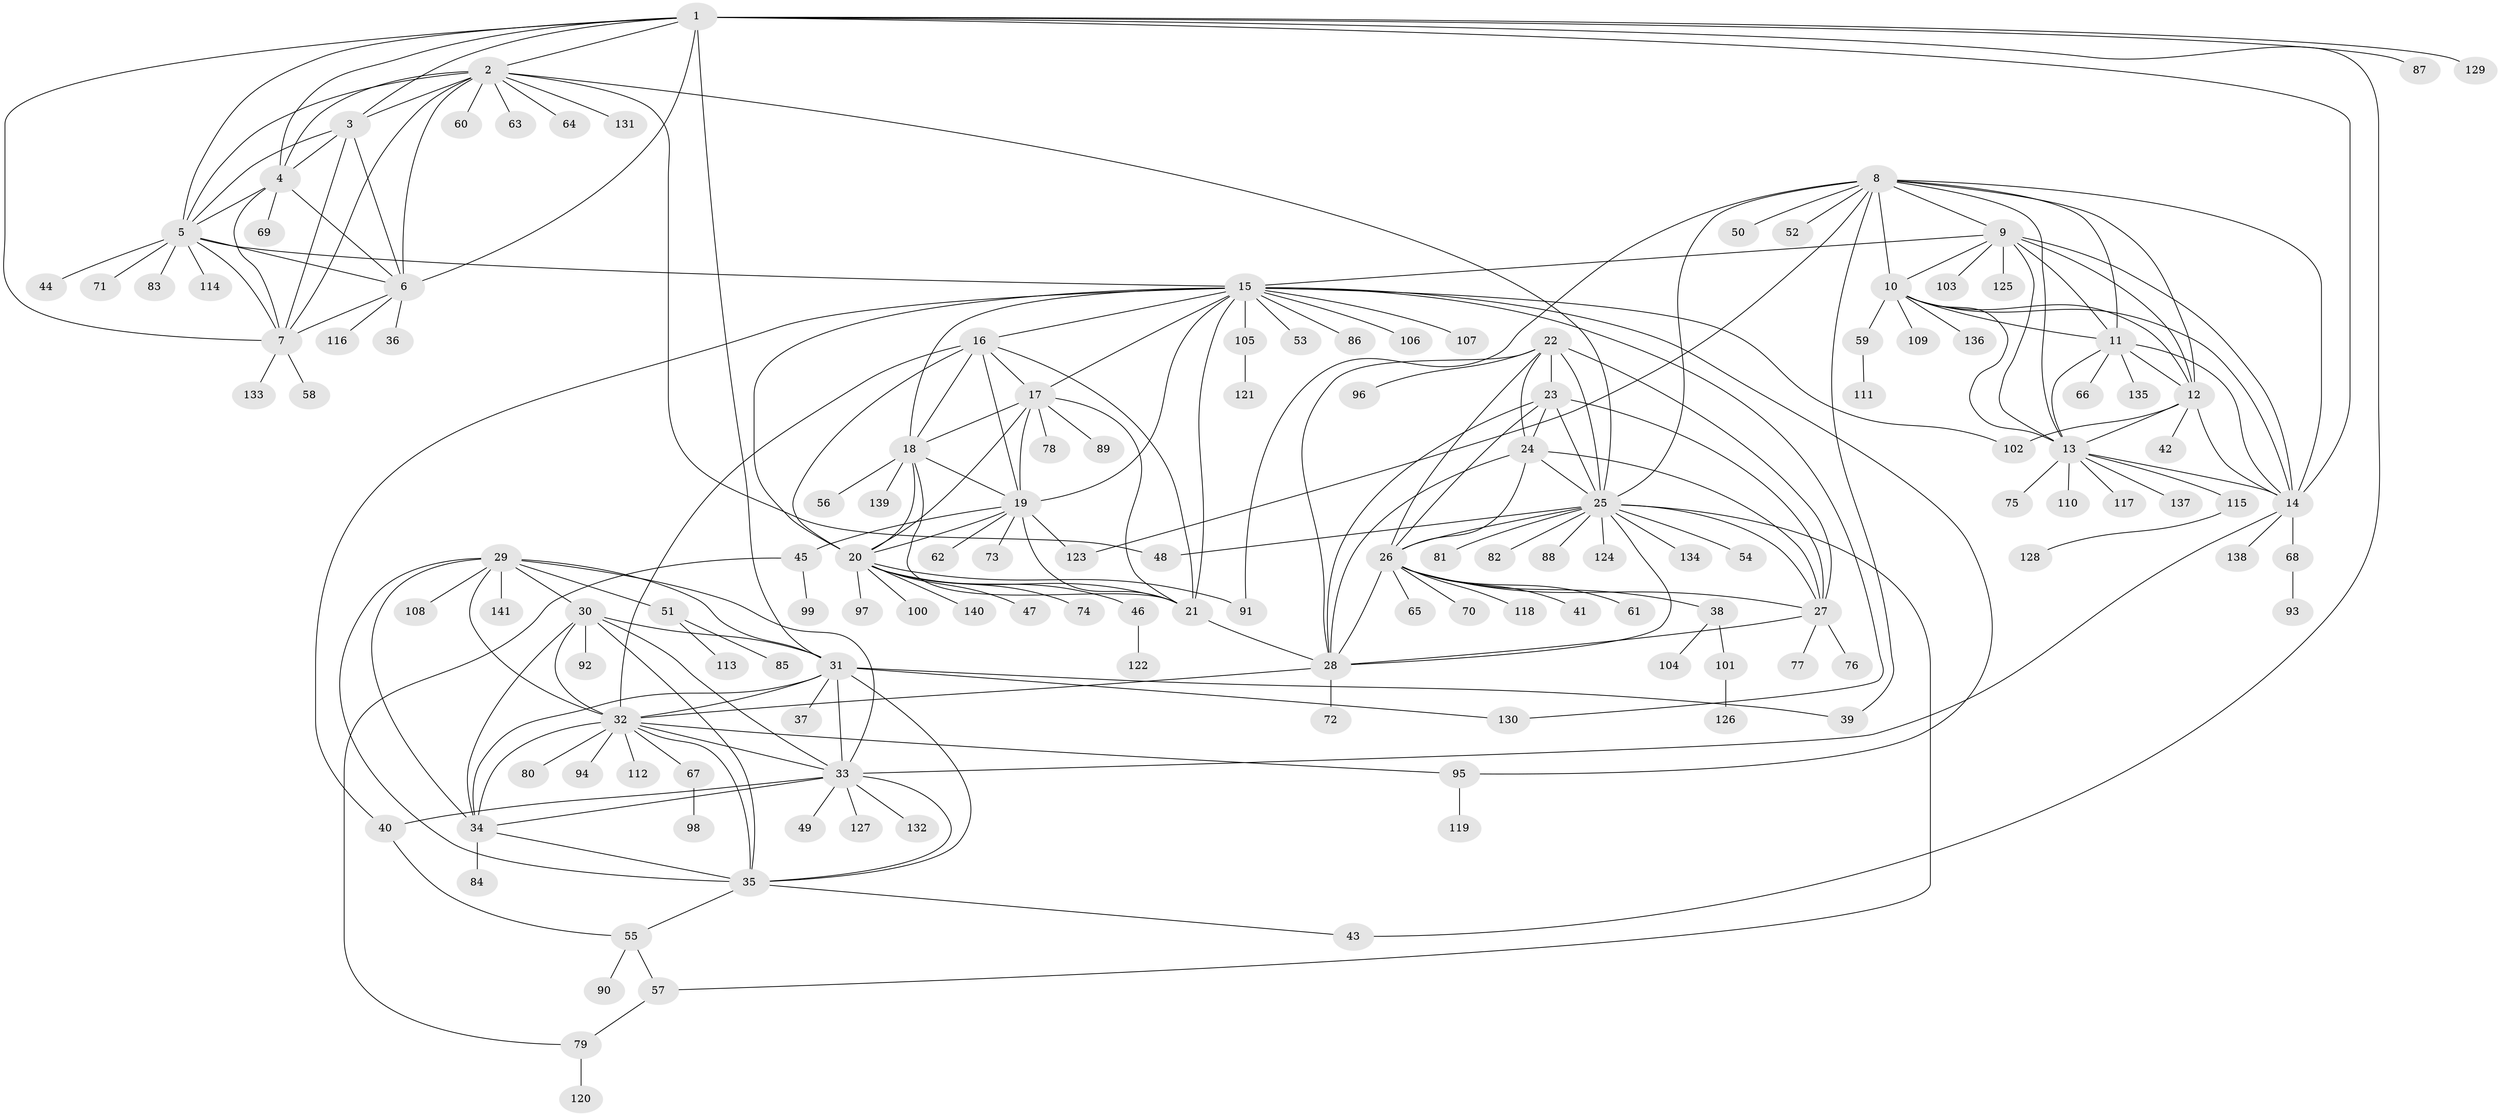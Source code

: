 // coarse degree distribution, {6: 0.047058823529411764, 15: 0.023529411764705882, 2: 0.1411764705882353, 11: 0.011764705882352941, 8: 0.058823529411764705, 7: 0.07058823529411765, 9: 0.023529411764705882, 5: 0.047058823529411764, 14: 0.011764705882352941, 10: 0.023529411764705882, 12: 0.011764705882352941, 1: 0.49411764705882355, 3: 0.03529411764705882}
// Generated by graph-tools (version 1.1) at 2025/52/03/04/25 22:52:20]
// undirected, 141 vertices, 233 edges
graph export_dot {
  node [color=gray90,style=filled];
  1;
  2;
  3;
  4;
  5;
  6;
  7;
  8;
  9;
  10;
  11;
  12;
  13;
  14;
  15;
  16;
  17;
  18;
  19;
  20;
  21;
  22;
  23;
  24;
  25;
  26;
  27;
  28;
  29;
  30;
  31;
  32;
  33;
  34;
  35;
  36;
  37;
  38;
  39;
  40;
  41;
  42;
  43;
  44;
  45;
  46;
  47;
  48;
  49;
  50;
  51;
  52;
  53;
  54;
  55;
  56;
  57;
  58;
  59;
  60;
  61;
  62;
  63;
  64;
  65;
  66;
  67;
  68;
  69;
  70;
  71;
  72;
  73;
  74;
  75;
  76;
  77;
  78;
  79;
  80;
  81;
  82;
  83;
  84;
  85;
  86;
  87;
  88;
  89;
  90;
  91;
  92;
  93;
  94;
  95;
  96;
  97;
  98;
  99;
  100;
  101;
  102;
  103;
  104;
  105;
  106;
  107;
  108;
  109;
  110;
  111;
  112;
  113;
  114;
  115;
  116;
  117;
  118;
  119;
  120;
  121;
  122;
  123;
  124;
  125;
  126;
  127;
  128;
  129;
  130;
  131;
  132;
  133;
  134;
  135;
  136;
  137;
  138;
  139;
  140;
  141;
  1 -- 2;
  1 -- 3;
  1 -- 4;
  1 -- 5;
  1 -- 6;
  1 -- 7;
  1 -- 14;
  1 -- 31;
  1 -- 43;
  1 -- 87;
  1 -- 129;
  2 -- 3;
  2 -- 4;
  2 -- 5;
  2 -- 6;
  2 -- 7;
  2 -- 25;
  2 -- 48;
  2 -- 60;
  2 -- 63;
  2 -- 64;
  2 -- 131;
  3 -- 4;
  3 -- 5;
  3 -- 6;
  3 -- 7;
  4 -- 5;
  4 -- 6;
  4 -- 7;
  4 -- 69;
  5 -- 6;
  5 -- 7;
  5 -- 15;
  5 -- 44;
  5 -- 71;
  5 -- 83;
  5 -- 114;
  6 -- 7;
  6 -- 36;
  6 -- 116;
  7 -- 58;
  7 -- 133;
  8 -- 9;
  8 -- 10;
  8 -- 11;
  8 -- 12;
  8 -- 13;
  8 -- 14;
  8 -- 25;
  8 -- 39;
  8 -- 50;
  8 -- 52;
  8 -- 91;
  8 -- 123;
  9 -- 10;
  9 -- 11;
  9 -- 12;
  9 -- 13;
  9 -- 14;
  9 -- 15;
  9 -- 103;
  9 -- 125;
  10 -- 11;
  10 -- 12;
  10 -- 13;
  10 -- 14;
  10 -- 59;
  10 -- 109;
  10 -- 136;
  11 -- 12;
  11 -- 13;
  11 -- 14;
  11 -- 66;
  11 -- 135;
  12 -- 13;
  12 -- 14;
  12 -- 42;
  12 -- 102;
  13 -- 14;
  13 -- 75;
  13 -- 110;
  13 -- 115;
  13 -- 117;
  13 -- 137;
  14 -- 33;
  14 -- 68;
  14 -- 138;
  15 -- 16;
  15 -- 17;
  15 -- 18;
  15 -- 19;
  15 -- 20;
  15 -- 21;
  15 -- 40;
  15 -- 53;
  15 -- 86;
  15 -- 95;
  15 -- 102;
  15 -- 105;
  15 -- 106;
  15 -- 107;
  15 -- 130;
  16 -- 17;
  16 -- 18;
  16 -- 19;
  16 -- 20;
  16 -- 21;
  16 -- 32;
  17 -- 18;
  17 -- 19;
  17 -- 20;
  17 -- 21;
  17 -- 78;
  17 -- 89;
  18 -- 19;
  18 -- 20;
  18 -- 21;
  18 -- 56;
  18 -- 139;
  19 -- 20;
  19 -- 21;
  19 -- 45;
  19 -- 62;
  19 -- 73;
  19 -- 123;
  20 -- 21;
  20 -- 46;
  20 -- 47;
  20 -- 74;
  20 -- 91;
  20 -- 97;
  20 -- 100;
  20 -- 140;
  21 -- 28;
  22 -- 23;
  22 -- 24;
  22 -- 25;
  22 -- 26;
  22 -- 27;
  22 -- 28;
  22 -- 96;
  23 -- 24;
  23 -- 25;
  23 -- 26;
  23 -- 27;
  23 -- 28;
  24 -- 25;
  24 -- 26;
  24 -- 27;
  24 -- 28;
  25 -- 26;
  25 -- 27;
  25 -- 28;
  25 -- 48;
  25 -- 54;
  25 -- 57;
  25 -- 81;
  25 -- 82;
  25 -- 88;
  25 -- 124;
  25 -- 134;
  26 -- 27;
  26 -- 28;
  26 -- 38;
  26 -- 41;
  26 -- 61;
  26 -- 65;
  26 -- 70;
  26 -- 118;
  27 -- 28;
  27 -- 76;
  27 -- 77;
  28 -- 32;
  28 -- 72;
  29 -- 30;
  29 -- 31;
  29 -- 32;
  29 -- 33;
  29 -- 34;
  29 -- 35;
  29 -- 51;
  29 -- 108;
  29 -- 141;
  30 -- 31;
  30 -- 32;
  30 -- 33;
  30 -- 34;
  30 -- 35;
  30 -- 92;
  31 -- 32;
  31 -- 33;
  31 -- 34;
  31 -- 35;
  31 -- 37;
  31 -- 39;
  31 -- 130;
  32 -- 33;
  32 -- 34;
  32 -- 35;
  32 -- 67;
  32 -- 80;
  32 -- 94;
  32 -- 95;
  32 -- 112;
  33 -- 34;
  33 -- 35;
  33 -- 40;
  33 -- 49;
  33 -- 127;
  33 -- 132;
  34 -- 35;
  34 -- 84;
  35 -- 43;
  35 -- 55;
  38 -- 101;
  38 -- 104;
  40 -- 55;
  45 -- 79;
  45 -- 99;
  46 -- 122;
  51 -- 85;
  51 -- 113;
  55 -- 57;
  55 -- 90;
  57 -- 79;
  59 -- 111;
  67 -- 98;
  68 -- 93;
  79 -- 120;
  95 -- 119;
  101 -- 126;
  105 -- 121;
  115 -- 128;
}
